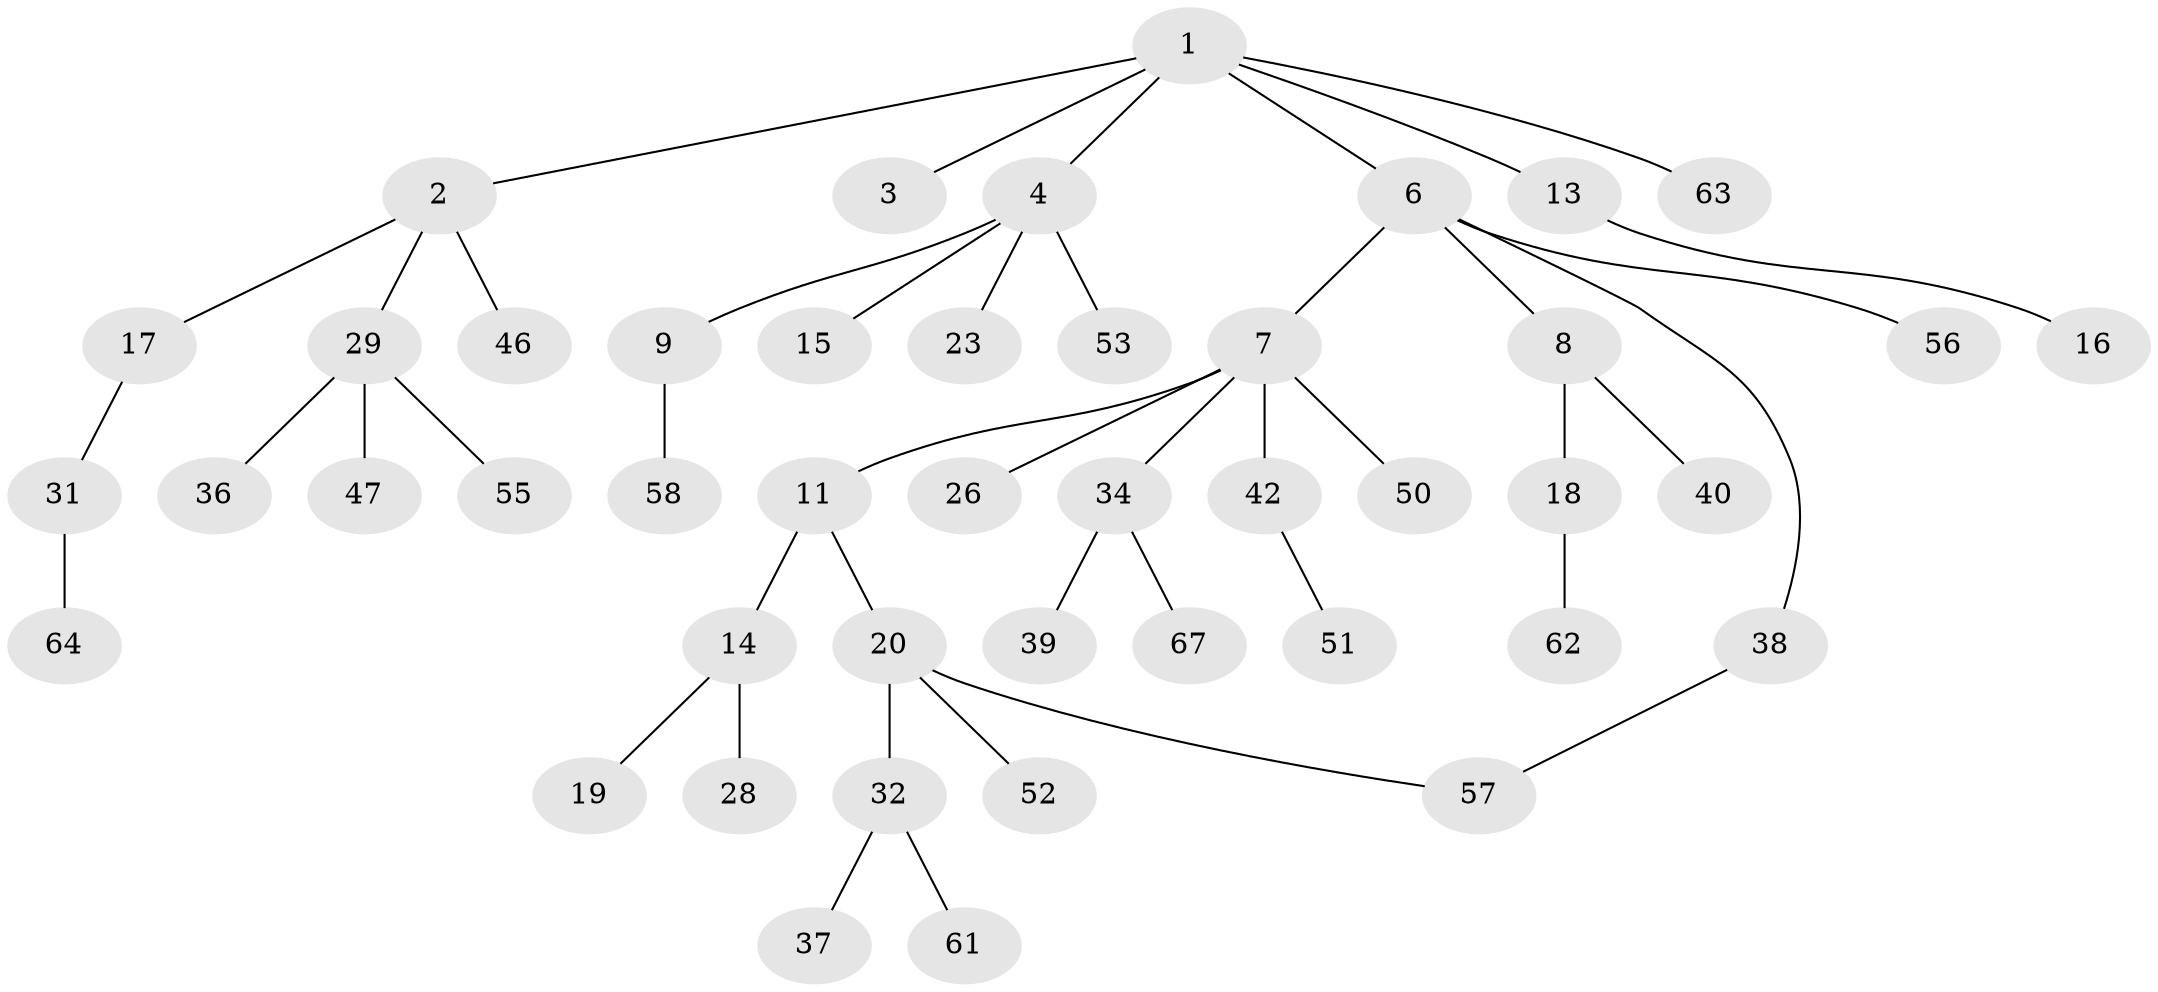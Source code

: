 // original degree distribution, {6: 0.029850746268656716, 3: 0.11940298507462686, 2: 0.31343283582089554, 5: 0.029850746268656716, 4: 0.05970149253731343, 1: 0.44776119402985076}
// Generated by graph-tools (version 1.1) at 2025/41/03/06/25 10:41:26]
// undirected, 45 vertices, 45 edges
graph export_dot {
graph [start="1"]
  node [color=gray90,style=filled];
  1 [super="+5"];
  2 [super="+12"];
  3 [super="+24"];
  4 [super="+48"];
  6 [super="+27"];
  7 [super="+22"];
  8 [super="+10"];
  9;
  11;
  13 [super="+41"];
  14 [super="+35"];
  15;
  16 [super="+25"];
  17;
  18 [super="+33"];
  19 [super="+60"];
  20 [super="+21"];
  23;
  26 [super="+45"];
  28;
  29 [super="+30"];
  31 [super="+49"];
  32 [super="+65"];
  34 [super="+54"];
  36;
  37 [super="+44"];
  38 [super="+59"];
  39;
  40;
  42 [super="+43"];
  46;
  47;
  50;
  51;
  52;
  53;
  55;
  56;
  57;
  58 [super="+66"];
  61;
  62;
  63;
  64;
  67;
  1 -- 2;
  1 -- 3;
  1 -- 4;
  1 -- 13;
  1 -- 63;
  1 -- 6;
  2 -- 29;
  2 -- 17;
  2 -- 46;
  4 -- 9;
  4 -- 15;
  4 -- 23;
  4 -- 53;
  6 -- 7;
  6 -- 8;
  6 -- 56;
  6 -- 38;
  7 -- 11;
  7 -- 26;
  7 -- 34;
  7 -- 42;
  7 -- 50;
  8 -- 18;
  8 -- 40;
  9 -- 58;
  11 -- 14;
  11 -- 20;
  13 -- 16;
  14 -- 19;
  14 -- 28;
  17 -- 31;
  18 -- 62;
  20 -- 52;
  20 -- 32;
  20 -- 57;
  29 -- 36;
  29 -- 55;
  29 -- 47;
  31 -- 64;
  32 -- 37;
  32 -- 61;
  34 -- 39;
  34 -- 67;
  38 -- 57;
  42 -- 51;
}
